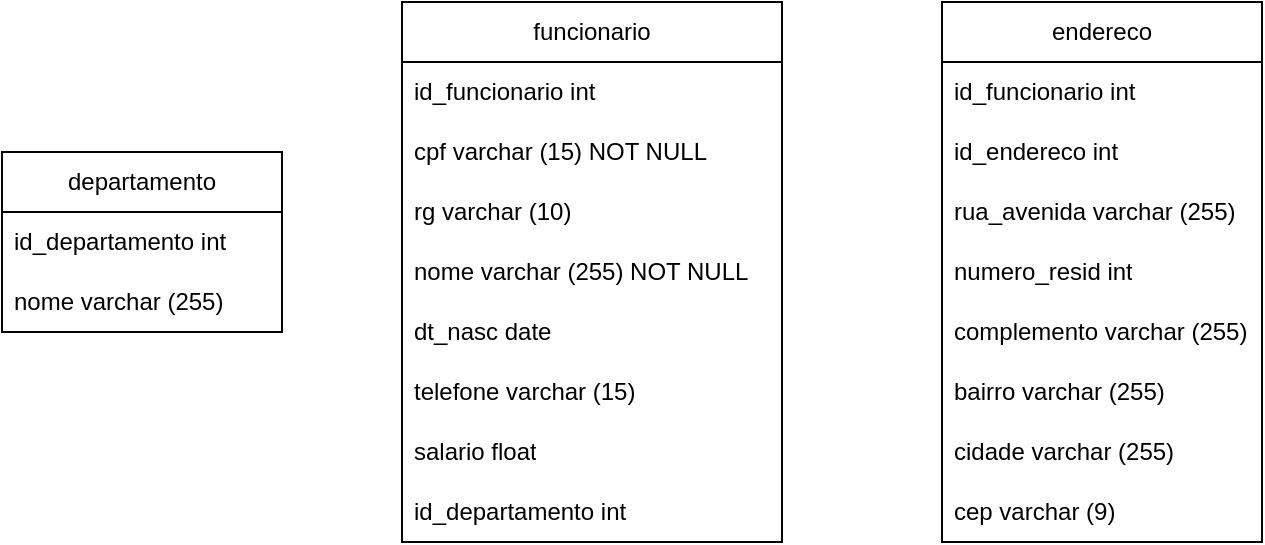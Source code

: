 <mxfile version="22.0.3" type="github">
  <diagram name="Página-1" id="NIQxf6c5ylT0cN-yYIWs">
    <mxGraphModel dx="954" dy="1740" grid="1" gridSize="10" guides="1" tooltips="1" connect="1" arrows="1" fold="1" page="1" pageScale="1" pageWidth="827" pageHeight="1169" math="0" shadow="0">
      <root>
        <mxCell id="0" />
        <mxCell id="1" parent="0" />
        <mxCell id="ZuHZDca96Pl7qAv8FHFV-1" value="departamento" style="swimlane;fontStyle=0;childLayout=stackLayout;horizontal=1;startSize=30;horizontalStack=0;resizeParent=1;resizeParentMax=0;resizeLast=0;collapsible=1;marginBottom=0;whiteSpace=wrap;html=1;" parent="1" vertex="1">
          <mxGeometry x="100" y="-1015" width="140" height="90" as="geometry" />
        </mxCell>
        <mxCell id="ZuHZDca96Pl7qAv8FHFV-2" value="id_departamento int&amp;nbsp;" style="text;strokeColor=none;fillColor=none;align=left;verticalAlign=middle;spacingLeft=4;spacingRight=4;overflow=hidden;points=[[0,0.5],[1,0.5]];portConstraint=eastwest;rotatable=0;whiteSpace=wrap;html=1;" parent="ZuHZDca96Pl7qAv8FHFV-1" vertex="1">
          <mxGeometry y="30" width="140" height="30" as="geometry" />
        </mxCell>
        <mxCell id="ZuHZDca96Pl7qAv8FHFV-3" value="nome varchar (255)" style="text;strokeColor=none;fillColor=none;align=left;verticalAlign=middle;spacingLeft=4;spacingRight=4;overflow=hidden;points=[[0,0.5],[1,0.5]];portConstraint=eastwest;rotatable=0;whiteSpace=wrap;html=1;" parent="ZuHZDca96Pl7qAv8FHFV-1" vertex="1">
          <mxGeometry y="60" width="140" height="30" as="geometry" />
        </mxCell>
        <mxCell id="ZuHZDca96Pl7qAv8FHFV-5" value="funcionario" style="swimlane;fontStyle=0;childLayout=stackLayout;horizontal=1;startSize=30;horizontalStack=0;resizeParent=1;resizeParentMax=0;resizeLast=0;collapsible=1;marginBottom=0;whiteSpace=wrap;html=1;" parent="1" vertex="1">
          <mxGeometry x="300" y="-1090" width="190" height="270" as="geometry">
            <mxRectangle x="300" y="-1090" width="100" height="30" as="alternateBounds" />
          </mxGeometry>
        </mxCell>
        <mxCell id="ZuHZDca96Pl7qAv8FHFV-6" value="id_funcionario int&amp;nbsp;" style="text;strokeColor=none;fillColor=none;align=left;verticalAlign=middle;spacingLeft=4;spacingRight=4;overflow=hidden;points=[[0,0.5],[1,0.5]];portConstraint=eastwest;rotatable=0;whiteSpace=wrap;html=1;" parent="ZuHZDca96Pl7qAv8FHFV-5" vertex="1">
          <mxGeometry y="30" width="190" height="30" as="geometry" />
        </mxCell>
        <mxCell id="ZuHZDca96Pl7qAv8FHFV-7" value="cpf varchar (15) NOT NULL" style="text;strokeColor=none;fillColor=none;align=left;verticalAlign=middle;spacingLeft=4;spacingRight=4;overflow=hidden;points=[[0,0.5],[1,0.5]];portConstraint=eastwest;rotatable=0;whiteSpace=wrap;html=1;" parent="ZuHZDca96Pl7qAv8FHFV-5" vertex="1">
          <mxGeometry y="60" width="190" height="30" as="geometry" />
        </mxCell>
        <mxCell id="ZuHZDca96Pl7qAv8FHFV-9" value="rg varchar (10)" style="text;strokeColor=none;fillColor=none;align=left;verticalAlign=middle;spacingLeft=4;spacingRight=4;overflow=hidden;points=[[0,0.5],[1,0.5]];portConstraint=eastwest;rotatable=0;whiteSpace=wrap;html=1;" parent="ZuHZDca96Pl7qAv8FHFV-5" vertex="1">
          <mxGeometry y="90" width="190" height="30" as="geometry" />
        </mxCell>
        <mxCell id="ZuHZDca96Pl7qAv8FHFV-10" value="nome varchar (255) NOT NULL" style="text;strokeColor=none;fillColor=none;align=left;verticalAlign=middle;spacingLeft=4;spacingRight=4;overflow=hidden;points=[[0,0.5],[1,0.5]];portConstraint=eastwest;rotatable=0;whiteSpace=wrap;html=1;" parent="ZuHZDca96Pl7qAv8FHFV-5" vertex="1">
          <mxGeometry y="120" width="190" height="30" as="geometry" />
        </mxCell>
        <mxCell id="ZuHZDca96Pl7qAv8FHFV-11" value="dt_nasc date" style="text;strokeColor=none;fillColor=none;align=left;verticalAlign=middle;spacingLeft=4;spacingRight=4;overflow=hidden;points=[[0,0.5],[1,0.5]];portConstraint=eastwest;rotatable=0;whiteSpace=wrap;html=1;" parent="ZuHZDca96Pl7qAv8FHFV-5" vertex="1">
          <mxGeometry y="150" width="190" height="30" as="geometry" />
        </mxCell>
        <mxCell id="ZuHZDca96Pl7qAv8FHFV-12" value="telefone varchar (15)" style="text;strokeColor=none;fillColor=none;align=left;verticalAlign=middle;spacingLeft=4;spacingRight=4;overflow=hidden;points=[[0,0.5],[1,0.5]];portConstraint=eastwest;rotatable=0;whiteSpace=wrap;html=1;" parent="ZuHZDca96Pl7qAv8FHFV-5" vertex="1">
          <mxGeometry y="180" width="190" height="30" as="geometry" />
        </mxCell>
        <mxCell id="ZuHZDca96Pl7qAv8FHFV-13" value="salario float" style="text;strokeColor=none;fillColor=none;align=left;verticalAlign=middle;spacingLeft=4;spacingRight=4;overflow=hidden;points=[[0,0.5],[1,0.5]];portConstraint=eastwest;rotatable=0;whiteSpace=wrap;html=1;" parent="ZuHZDca96Pl7qAv8FHFV-5" vertex="1">
          <mxGeometry y="210" width="190" height="30" as="geometry" />
        </mxCell>
        <mxCell id="ZuHZDca96Pl7qAv8FHFV-19" value="id_departamento int&amp;nbsp;" style="text;strokeColor=none;fillColor=none;align=left;verticalAlign=middle;spacingLeft=4;spacingRight=4;overflow=hidden;points=[[0,0.5],[1,0.5]];portConstraint=eastwest;rotatable=0;whiteSpace=wrap;html=1;" parent="ZuHZDca96Pl7qAv8FHFV-5" vertex="1">
          <mxGeometry y="240" width="190" height="30" as="geometry" />
        </mxCell>
        <mxCell id="ZuHZDca96Pl7qAv8FHFV-15" value="endereco" style="swimlane;fontStyle=0;childLayout=stackLayout;horizontal=1;startSize=30;horizontalStack=0;resizeParent=1;resizeParentMax=0;resizeLast=0;collapsible=1;marginBottom=0;whiteSpace=wrap;html=1;" parent="1" vertex="1">
          <mxGeometry x="570" y="-1090" width="160" height="270" as="geometry">
            <mxRectangle x="570" y="-1090" width="90" height="30" as="alternateBounds" />
          </mxGeometry>
        </mxCell>
        <mxCell id="ZuHZDca96Pl7qAv8FHFV-16" value="id_funcionario int" style="text;strokeColor=none;fillColor=none;align=left;verticalAlign=middle;spacingLeft=4;spacingRight=4;overflow=hidden;points=[[0,0.5],[1,0.5]];portConstraint=eastwest;rotatable=0;whiteSpace=wrap;html=1;" parent="ZuHZDca96Pl7qAv8FHFV-15" vertex="1">
          <mxGeometry y="30" width="160" height="30" as="geometry" />
        </mxCell>
        <mxCell id="ZuHZDca96Pl7qAv8FHFV-17" value="id_endereco int" style="text;strokeColor=none;fillColor=none;align=left;verticalAlign=middle;spacingLeft=4;spacingRight=4;overflow=hidden;points=[[0,0.5],[1,0.5]];portConstraint=eastwest;rotatable=0;whiteSpace=wrap;html=1;" parent="ZuHZDca96Pl7qAv8FHFV-15" vertex="1">
          <mxGeometry y="60" width="160" height="30" as="geometry" />
        </mxCell>
        <mxCell id="ZuHZDca96Pl7qAv8FHFV-18" value="rua_avenida varchar (255)" style="text;strokeColor=none;fillColor=none;align=left;verticalAlign=middle;spacingLeft=4;spacingRight=4;overflow=hidden;points=[[0,0.5],[1,0.5]];portConstraint=eastwest;rotatable=0;whiteSpace=wrap;html=1;" parent="ZuHZDca96Pl7qAv8FHFV-15" vertex="1">
          <mxGeometry y="90" width="160" height="30" as="geometry" />
        </mxCell>
        <mxCell id="ZuHZDca96Pl7qAv8FHFV-23" value="numero_resid int" style="text;strokeColor=none;fillColor=none;align=left;verticalAlign=middle;spacingLeft=4;spacingRight=4;overflow=hidden;points=[[0,0.5],[1,0.5]];portConstraint=eastwest;rotatable=0;whiteSpace=wrap;html=1;" parent="ZuHZDca96Pl7qAv8FHFV-15" vertex="1">
          <mxGeometry y="120" width="160" height="30" as="geometry" />
        </mxCell>
        <mxCell id="ZuHZDca96Pl7qAv8FHFV-24" value="complemento varchar (255)" style="text;strokeColor=none;fillColor=none;align=left;verticalAlign=middle;spacingLeft=4;spacingRight=4;overflow=hidden;points=[[0,0.5],[1,0.5]];portConstraint=eastwest;rotatable=0;whiteSpace=wrap;html=1;" parent="ZuHZDca96Pl7qAv8FHFV-15" vertex="1">
          <mxGeometry y="150" width="160" height="30" as="geometry" />
        </mxCell>
        <mxCell id="ZuHZDca96Pl7qAv8FHFV-20" value="bairro varchar (255)" style="text;strokeColor=none;fillColor=none;align=left;verticalAlign=middle;spacingLeft=4;spacingRight=4;overflow=hidden;points=[[0,0.5],[1,0.5]];portConstraint=eastwest;rotatable=0;whiteSpace=wrap;html=1;" parent="ZuHZDca96Pl7qAv8FHFV-15" vertex="1">
          <mxGeometry y="180" width="160" height="30" as="geometry" />
        </mxCell>
        <mxCell id="ZuHZDca96Pl7qAv8FHFV-21" value="cidade varchar (255)" style="text;strokeColor=none;fillColor=none;align=left;verticalAlign=middle;spacingLeft=4;spacingRight=4;overflow=hidden;points=[[0,0.5],[1,0.5]];portConstraint=eastwest;rotatable=0;whiteSpace=wrap;html=1;" parent="ZuHZDca96Pl7qAv8FHFV-15" vertex="1">
          <mxGeometry y="210" width="160" height="30" as="geometry" />
        </mxCell>
        <mxCell id="ZuHZDca96Pl7qAv8FHFV-22" value="cep varchar (9)" style="text;strokeColor=none;fillColor=none;align=left;verticalAlign=middle;spacingLeft=4;spacingRight=4;overflow=hidden;points=[[0,0.5],[1,0.5]];portConstraint=eastwest;rotatable=0;whiteSpace=wrap;html=1;" parent="ZuHZDca96Pl7qAv8FHFV-15" vertex="1">
          <mxGeometry y="240" width="160" height="30" as="geometry" />
        </mxCell>
      </root>
    </mxGraphModel>
  </diagram>
</mxfile>
